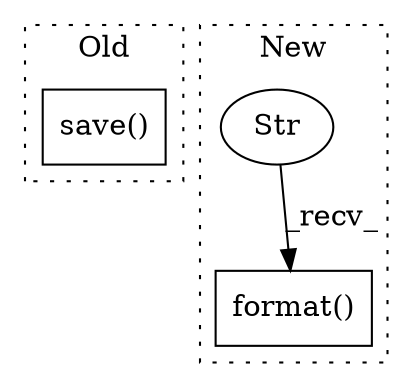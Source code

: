 digraph G {
subgraph cluster0 {
1 [label="save()" a="75" s="6745,6826" l="11,1" shape="box"];
label = "Old";
style="dotted";
}
subgraph cluster1 {
2 [label="format()" a="75" s="8332,8378" l="33,1" shape="box"];
3 [label="Str" a="66" s="8332" l="25" shape="ellipse"];
label = "New";
style="dotted";
}
3 -> 2 [label="_recv_"];
}